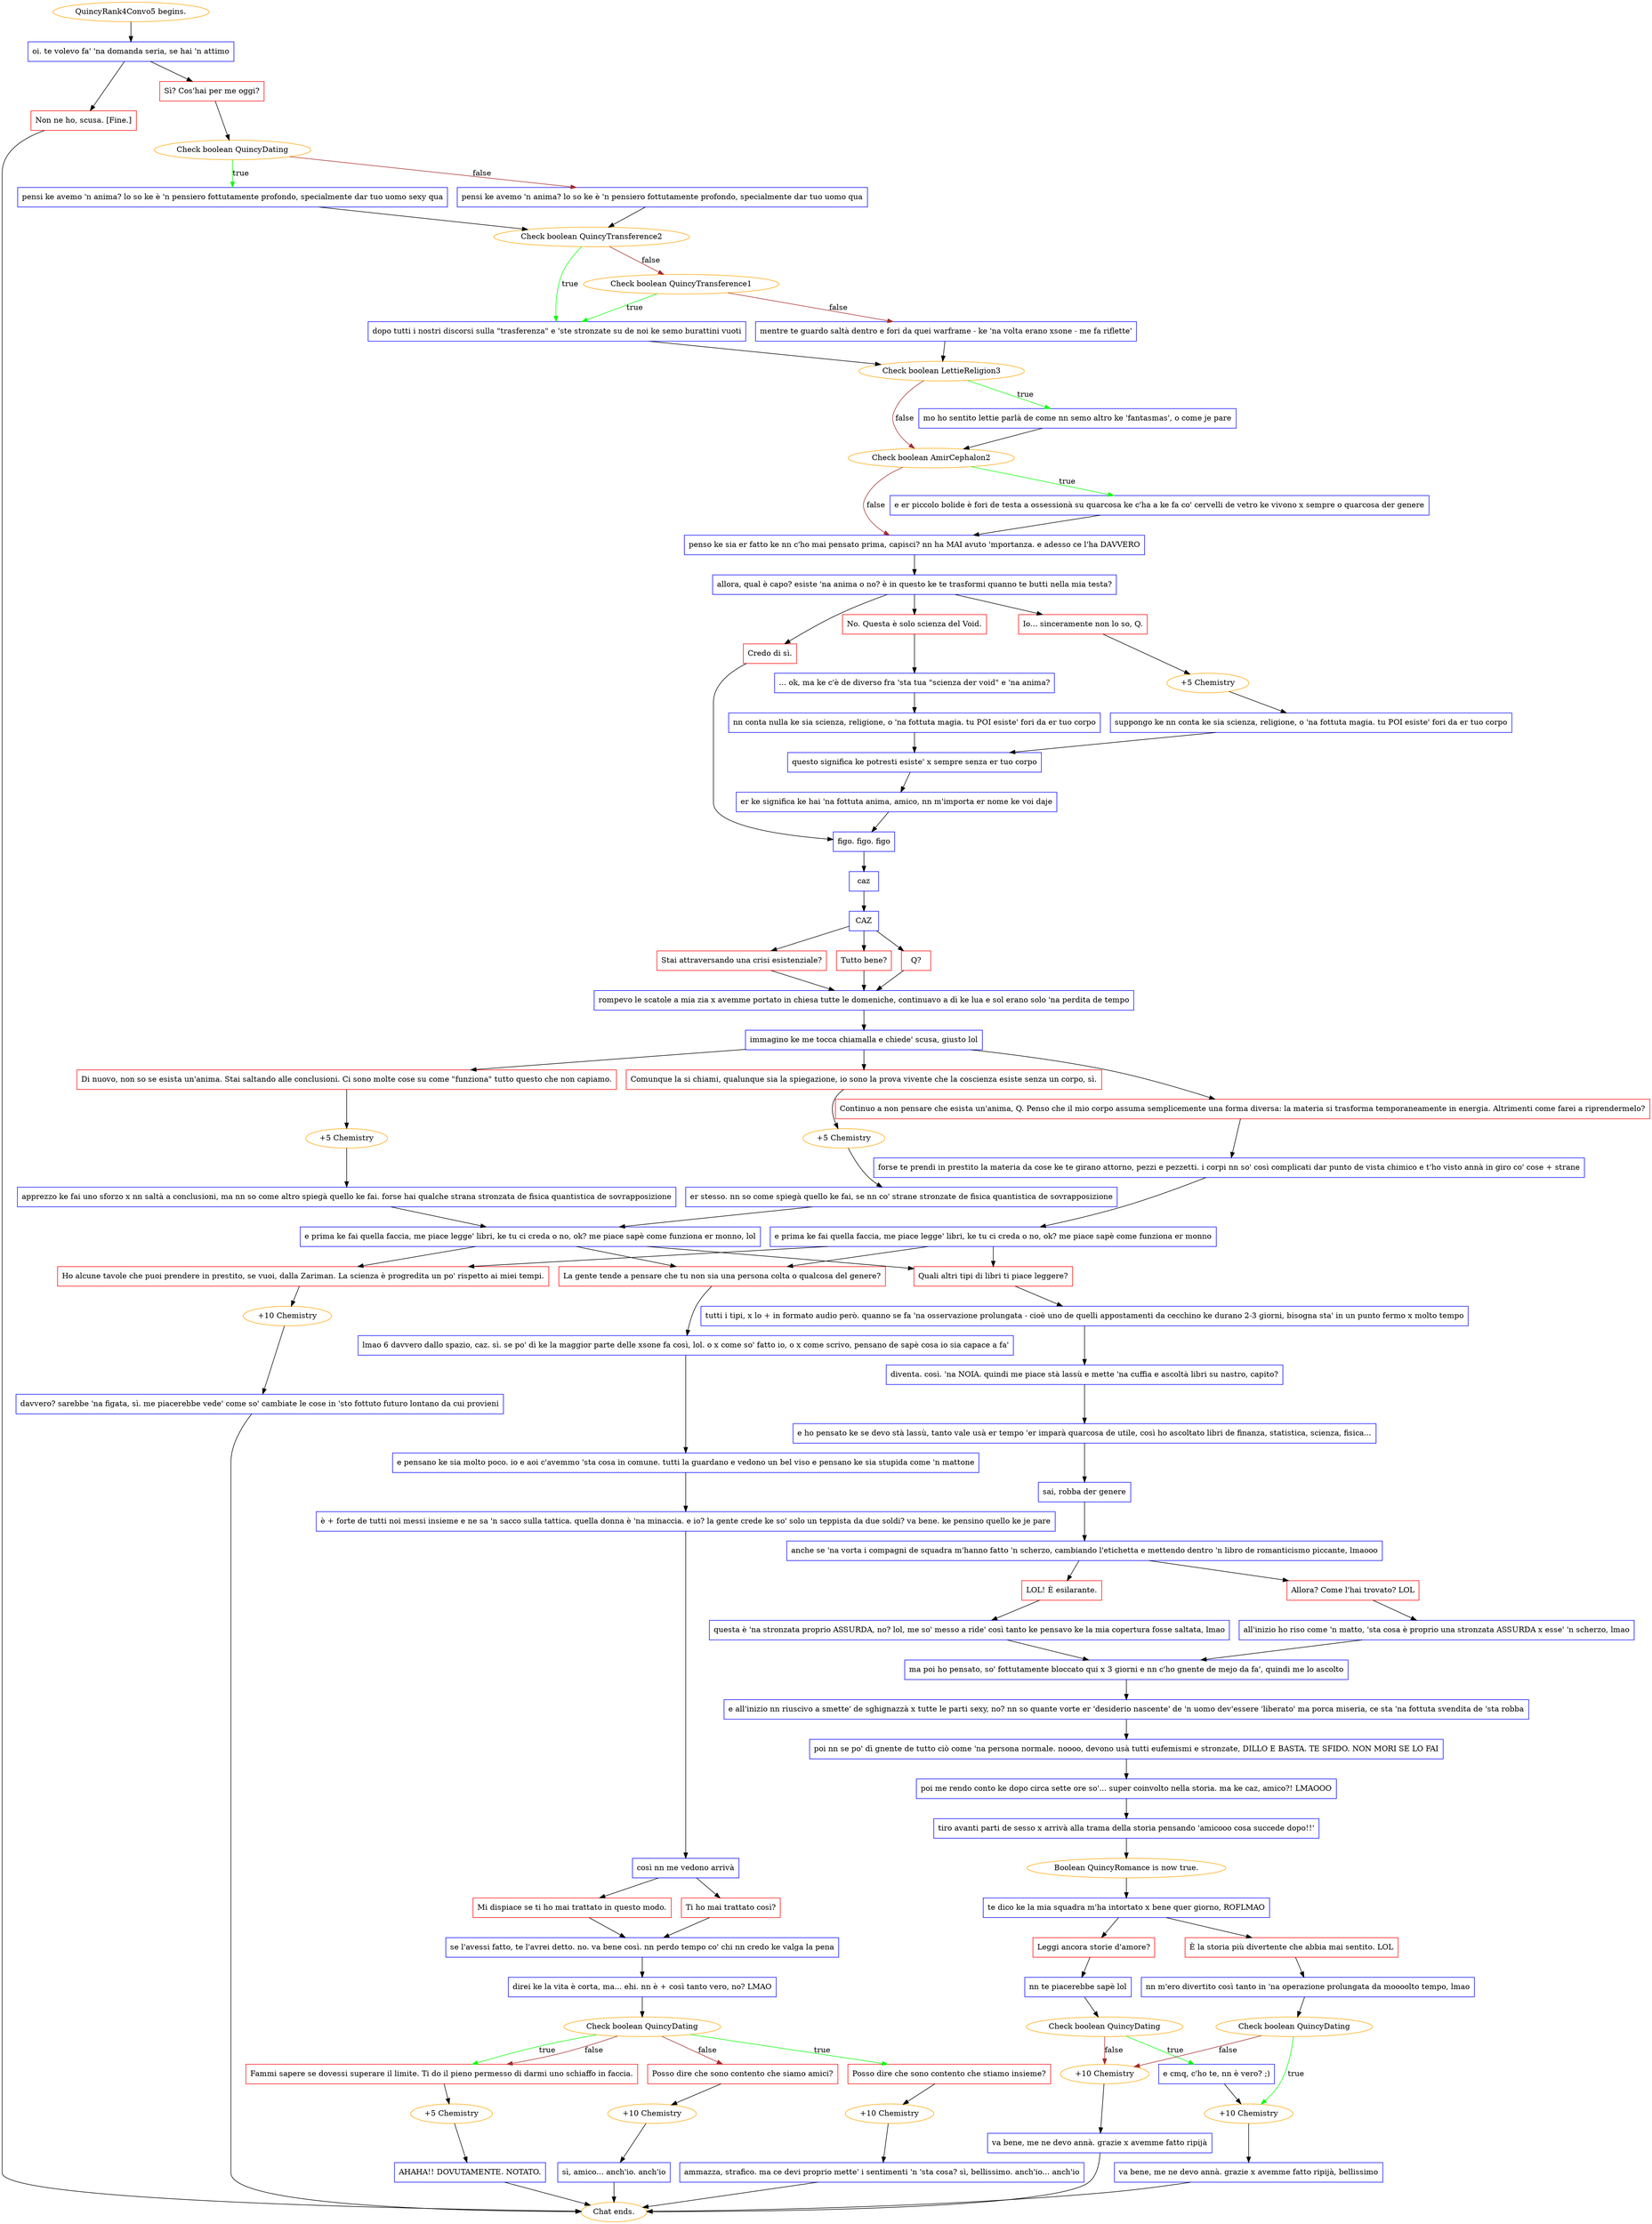 digraph {
	"QuincyRank4Convo5 begins." [color=orange];
		"QuincyRank4Convo5 begins." -> j472642181;
	j472642181 [label="oi. te volevo fa' 'na domanda seria, se hai 'n attimo",shape=box,color=blue];
		j472642181 -> j1900385463;
		j472642181 -> j2876342537;
	j1900385463 [label="Sì? Cos'hai per me oggi?",shape=box,color=red];
		j1900385463 -> j3530100524;
	j2876342537 [label="Non ne ho, scusa. [Fine.]",shape=box,color=red];
		j2876342537 -> "Chat ends.";
	j3530100524 [label="Check boolean QuincyDating",color=orange];
		j3530100524 -> j2360722090 [label=true,color=green];
		j3530100524 -> j242977484 [label=false,color=brown];
	"Chat ends." [color=orange];
	j2360722090 [label="pensi ke avemo 'n anima? lo so ke è 'n pensiero fottutamente profondo, specialmente dar tuo uomo sexy qua",shape=box,color=blue];
		j2360722090 -> j259806786;
	j242977484 [label="pensi ke avemo 'n anima? lo so ke è 'n pensiero fottutamente profondo, specialmente dar tuo uomo qua",shape=box,color=blue];
		j242977484 -> j259806786;
	j259806786 [label="Check boolean QuincyTransference2",color=orange];
		j259806786 -> j1856047065 [label=true,color=green];
		j259806786 -> j1149771852 [label=false,color=brown];
	j1856047065 [label="dopo tutti i nostri discorsi sulla \"trasferenza\" e 'ste stronzate su de noi ke semo burattini vuoti",shape=box,color=blue];
		j1856047065 -> j2783557560;
	j1149771852 [label="Check boolean QuincyTransference1",color=orange];
		j1149771852 -> j1856047065 [label=true,color=green];
		j1149771852 -> j4259194269 [label=false,color=brown];
	j2783557560 [label="Check boolean LettieReligion3",color=orange];
		j2783557560 -> j1064569251 [label=true,color=green];
		j2783557560 -> j1211153634 [label=false,color=brown];
	j4259194269 [label="mentre te guardo saltà dentro e fori da quei warframe - ke 'na volta erano xsone - me fa riflette'",shape=box,color=blue];
		j4259194269 -> j2783557560;
	j1064569251 [label="mo ho sentito lettie parlà de come nn semo altro ke 'fantasmas', o come je pare",shape=box,color=blue];
		j1064569251 -> j1211153634;
	j1211153634 [label="Check boolean AmirCephalon2",color=orange];
		j1211153634 -> j1856090983 [label=true,color=green];
		j1211153634 -> j3500280026 [label=false,color=brown];
	j1856090983 [label="e er piccolo bolide è fori de testa a ossessionà su quarcosa ke c'ha a ke fa co' cervelli de vetro ke vivono x sempre o quarcosa der genere",shape=box,color=blue];
		j1856090983 -> j3500280026;
	j3500280026 [label="penso ke sia er fatto ke nn c'ho mai pensato prima, capisci? nn ha MAI avuto 'mportanza. e adesso ce l'ha DAVVERO",shape=box,color=blue];
		j3500280026 -> j903433827;
	j903433827 [label="allora, qual è capo? esiste 'na anima o no? è in questo ke te trasformi quanno te butti nella mia testa?",shape=box,color=blue];
		j903433827 -> j1034453820;
		j903433827 -> j3730232695;
		j903433827 -> j4207536981;
	j1034453820 [label="Credo di sì.",shape=box,color=red];
		j1034453820 -> j2658822213;
	j3730232695 [label="No. Questa è solo scienza del Void.",shape=box,color=red];
		j3730232695 -> j301655570;
	j4207536981 [label="Io... sinceramente non lo so, Q.",shape=box,color=red];
		j4207536981 -> j2941818466;
	j2658822213 [label="figo. figo. figo",shape=box,color=blue];
		j2658822213 -> j725657039;
	j301655570 [label="... ok, ma ke c'è de diverso fra 'sta tua \"scienza der void\" e 'na anima?",shape=box,color=blue];
		j301655570 -> j3633093407;
	j2941818466 [label="+5 Chemistry",color=orange];
		j2941818466 -> j246275075;
	j725657039 [label="caz",shape=box,color=blue];
		j725657039 -> j1802331634;
	j3633093407 [label="nn conta nulla ke sia scienza, religione, o 'na fottuta magia. tu POI esiste' fori da er tuo corpo",shape=box,color=blue];
		j3633093407 -> j1265505404;
	j246275075 [label="suppongo ke nn conta ke sia scienza, religione, o 'na fottuta magia. tu POI esiste' fori da er tuo corpo",shape=box,color=blue];
		j246275075 -> j1265505404;
	j1802331634 [label="CAZ",shape=box,color=blue];
		j1802331634 -> j2068669457;
		j1802331634 -> j125709401;
		j1802331634 -> j1308296281;
	j1265505404 [label="questo significa ke potresti esiste' x sempre senza er tuo corpo",shape=box,color=blue];
		j1265505404 -> j963092351;
	j2068669457 [label="Stai attraversando una crisi esistenziale?",shape=box,color=red];
		j2068669457 -> j3775974753;
	j125709401 [label="Tutto bene?",shape=box,color=red];
		j125709401 -> j3775974753;
	j1308296281 [label="Q?",shape=box,color=red];
		j1308296281 -> j3775974753;
	j963092351 [label="er ke significa ke hai 'na fottuta anima, amico, nn m'importa er nome ke voi daje",shape=box,color=blue];
		j963092351 -> j2658822213;
	j3775974753 [label="rompevo le scatole a mia zia x avemme portato in chiesa tutte le domeniche, continuavo a dì ke lua e sol erano solo 'na perdita de tempo",shape=box,color=blue];
		j3775974753 -> j2406136310;
	j2406136310 [label="immagino ke me tocca chiamalla e chiede' scusa, giusto lol",shape=box,color=blue];
		j2406136310 -> j3860776035;
		j2406136310 -> j1640266402;
		j2406136310 -> j1912969639;
	j3860776035 [label="Comunque la si chiami, qualunque sia la spiegazione, io sono la prova vivente che la coscienza esiste senza un corpo, sì.",shape=box,color=red];
		j3860776035 -> j3392866075;
	j1640266402 [label="Di nuovo, non so se esista un'anima. Stai saltando alle conclusioni. Ci sono molte cose su come \"funziona\" tutto questo che non capiamo.",shape=box,color=red];
		j1640266402 -> j1539859211;
	j1912969639 [label="Continuo a non pensare che esista un'anima, Q. Penso che il mio corpo assuma semplicemente una forma diversa: la materia si trasforma temporaneamente in energia. Altrimenti come farei a riprendermelo?",shape=box,color=red];
		j1912969639 -> j2787346586;
	j3392866075 [label="+5 Chemistry",color=orange];
		j3392866075 -> j1946072526;
	j1539859211 [label="+5 Chemistry",color=orange];
		j1539859211 -> j828344639;
	j2787346586 [label="forse te prendi in prestito la materia da cose ke te girano attorno, pezzi e pezzetti. i corpi nn so' così complicati dar punto de vista chimico e t'ho visto annà in giro co' cose + strane",shape=box,color=blue];
		j2787346586 -> j2533068241;
	j1946072526 [label="er stesso. nn so come spiegà quello ke fai, se nn co' strane stronzate de fisica quantistica de sovrapposizione",shape=box,color=blue];
		j1946072526 -> j3996204226;
	j828344639 [label="apprezzo ke fai uno sforzo x nn saltà a conclusioni, ma nn so come altro spiegà quello ke fai. forse hai qualche strana stronzata de fisica quantistica de sovrapposizione",shape=box,color=blue];
		j828344639 -> j3996204226;
	j2533068241 [label="e prima ke fai quella faccia, me piace legge' libri, ke tu ci creda o no, ok? me piace sapè come funziona er monno",shape=box,color=blue];
		j2533068241 -> j3753096012;
		j2533068241 -> j680513704;
		j2533068241 -> j2444780691;
	j3996204226 [label="e prima ke fai quella faccia, me piace legge' libri, ke tu ci creda o no, ok? me piace sapè come funziona er monno, lol",shape=box,color=blue];
		j3996204226 -> j3753096012;
		j3996204226 -> j680513704;
		j3996204226 -> j2444780691;
	j3753096012 [label="Ho alcune tavole che puoi prendere in prestito, se vuoi, dalla Zariman. La scienza è progredita un po' rispetto ai miei tempi.",shape=box,color=red];
		j3753096012 -> j2609888064;
	j680513704 [label="Quali altri tipi di libri ti piace leggere?",shape=box,color=red];
		j680513704 -> j2811182213;
	j2444780691 [label="La gente tende a pensare che tu non sia una persona colta o qualcosa del genere?",shape=box,color=red];
		j2444780691 -> j38402585;
	j2609888064 [label="+10 Chemistry",color=orange];
		j2609888064 -> j3524012697;
	j2811182213 [label="tutti i tipi, x lo + in formato audio però. quanno se fa 'na osservazione prolungata - cioè uno de quelli appostamenti da cecchino ke durano 2-3 giorni, bisogna sta' in un punto fermo x molto tempo",shape=box,color=blue];
		j2811182213 -> j3572825072;
	j38402585 [label="lmao 6 davvero dallo spazio, caz. sì. se po' dì ke la maggior parte delle xsone fa così, lol. o x come so' fatto io, o x come scrivo, pensano de sapè cosa io sia capace a fa'",shape=box,color=blue];
		j38402585 -> j481643948;
	j3524012697 [label="davvero? sarebbe 'na figata, sì. me piacerebbe vede' come so' cambiate le cose in 'sto fottuto futuro lontano da cui provieni",shape=box,color=blue];
		j3524012697 -> "Chat ends.";
	j3572825072 [label="diventa. così. 'na NOIA. quindi me piace stà lassù e mette 'na cuffia e ascoltà libri su nastro, capito?",shape=box,color=blue];
		j3572825072 -> j3764169022;
	j481643948 [label="e pensano ke sia molto poco. io e aoi c'avemmo 'sta cosa in comune. tutti la guardano e vedono un bel viso e pensano ke sia stupida come 'n mattone",shape=box,color=blue];
		j481643948 -> j3919316981;
	j3764169022 [label="e ho pensato ke se devo stà lassù, tanto vale usà er tempo 'er imparà quarcosa de utile, così ho ascoltato libri de finanza, statistica, scienza, fisica...",shape=box,color=blue];
		j3764169022 -> j2976435220;
	j3919316981 [label="è + forte de tutti noi messi insieme e ne sa 'n sacco sulla tattica. quella donna è 'na minaccia. e io? la gente crede ke so' solo un teppista da due soldi? va bene. ke pensino quello ke je pare",shape=box,color=blue];
		j3919316981 -> j2202485745;
	j2976435220 [label="sai, robba der genere",shape=box,color=blue];
		j2976435220 -> j3722603293;
	j2202485745 [label="così nn me vedono arrivà",shape=box,color=blue];
		j2202485745 -> j2710485848;
		j2202485745 -> j1504891280;
	j3722603293 [label="anche se 'na vorta i compagni de squadra m'hanno fatto 'n scherzo, cambiando l'etichetta e mettendo dentro 'n libro de romanticismo piccante, lmaooo",shape=box,color=blue];
		j3722603293 -> j3789058847;
		j3722603293 -> j3932345762;
	j2710485848 [label="Ti ho mai trattato così?",shape=box,color=red];
		j2710485848 -> j5296324;
	j1504891280 [label="Mi dispiace se ti ho mai trattato in questo modo.",shape=box,color=red];
		j1504891280 -> j5296324;
	j3789058847 [label="LOL! È esilarante.",shape=box,color=red];
		j3789058847 -> j2421249689;
	j3932345762 [label="Allora? Come l'hai trovato? LOL",shape=box,color=red];
		j3932345762 -> j4085109320;
	j5296324 [label="se l'avessi fatto, te l'avrei detto. no. va bene così. nn perdo tempo co' chi nn credo ke valga la pena",shape=box,color=blue];
		j5296324 -> j465815758;
	j2421249689 [label="questa è 'na stronzata proprio ASSURDA, no? lol, me so' messo a ride' così tanto ke pensavo ke la mia copertura fosse saltata, lmao",shape=box,color=blue];
		j2421249689 -> j3184464306;
	j4085109320 [label="all'inizio ho riso come 'n matto, 'sta cosa è proprio una stronzata ASSURDA x esse' 'n scherzo, lmao",shape=box,color=blue];
		j4085109320 -> j3184464306;
	j465815758 [label="direi ke la vita è corta, ma... ehi. nn è + così tanto vero, no? LMAO",shape=box,color=blue];
		j465815758 -> j2261954600;
	j3184464306 [label="ma poi ho pensato, so' fottutamente bloccato qui x 3 giorni e nn c'ho gnente de mejo da fa', quindi me lo ascolto",shape=box,color=blue];
		j3184464306 -> j4173486601;
	j2261954600 [label="Check boolean QuincyDating",color=orange];
		j2261954600 -> j1411208607 [label=true,color=green];
		j2261954600 -> j352713656 [label=true,color=green];
		j2261954600 -> j3531050930 [label=false,color=brown];
		j2261954600 -> j352713656 [label=false,color=brown];
	j4173486601 [label="e all'inizio nn riuscivo a smette' de sghignazzà x tutte le parti sexy, no? nn so quante vorte er 'desiderio nascente' de 'n uomo dev'essere 'liberato' ma porca miseria, ce sta 'na fottuta svendita de 'sta robba",shape=box,color=blue];
		j4173486601 -> j1715367675;
	j1411208607 [label="Posso dire che sono contento che stiamo insieme?",shape=box,color=red];
		j1411208607 -> j3827784094;
	j352713656 [label="Fammi sapere se dovessi superare il limite. Ti do il pieno permesso di darmi uno schiaffo in faccia.",shape=box,color=red];
		j352713656 -> j2125290893;
	j3531050930 [label="Posso dire che sono contento che siamo amici?",shape=box,color=red];
		j3531050930 -> j1309575280;
	j1715367675 [label="poi nn se po' dì gnente de tutto ciò come 'na persona normale. noooo, devono usà tutti eufemismi e stronzate, DILLO E BASTA. TE SFIDO. NON MORI SE LO FAI",shape=box,color=blue];
		j1715367675 -> j2599891058;
	j3827784094 [label="+10 Chemistry",color=orange];
		j3827784094 -> j3208564126;
	j2125290893 [label="+5 Chemistry",color=orange];
		j2125290893 -> j766998182;
	j1309575280 [label="+10 Chemistry",color=orange];
		j1309575280 -> j3217578296;
	j2599891058 [label="poi me rendo conto ke dopo circa sette ore so'... super coinvolto nella storia. ma ke caz, amico?! LMAOOO",shape=box,color=blue];
		j2599891058 -> j1524010629;
	j3208564126 [label="ammazza, strafico. ma ce devi proprio mette' i sentimenti 'n 'sta cosa? sì, bellissimo. anch'io... anch'io",shape=box,color=blue];
		j3208564126 -> "Chat ends.";
	j766998182 [label="AHAHA!! DOVUTAMENTE. NOTATO.",shape=box,color=blue];
		j766998182 -> "Chat ends.";
	j3217578296 [label="sì, amico... anch'io. anch'io",shape=box,color=blue];
		j3217578296 -> "Chat ends.";
	j1524010629 [label="tiro avanti parti de sesso x arrivà alla trama della storia pensando 'amicooo cosa succede dopo!!'",shape=box,color=blue];
		j1524010629 -> j2862179696;
	j2862179696 [label="Boolean QuincyRomance is now true.",color=orange];
		j2862179696 -> j3396703801;
	j3396703801 [label="te dico ke la mia squadra m'ha intortato x bene quer giorno, ROFLMAO",shape=box,color=blue];
		j3396703801 -> j2804777196;
		j3396703801 -> j1017707466;
	j2804777196 [label="Leggi ancora storie d'amore?",shape=box,color=red];
		j2804777196 -> j92302827;
	j1017707466 [label="È la storia più divertente che abbia mai sentito. LOL",shape=box,color=red];
		j1017707466 -> j2882878132;
	j92302827 [label="nn te piacerebbe sapè lol",shape=box,color=blue];
		j92302827 -> j349086041;
	j2882878132 [label="nn m'ero divertito così tanto in 'na operazione prolungata da moooolto tempo, lmao",shape=box,color=blue];
		j2882878132 -> j1928793629;
	j349086041 [label="Check boolean QuincyDating",color=orange];
		j349086041 -> j3023879348 [label=true,color=green];
		j349086041 -> j727317368 [label=false,color=brown];
	j1928793629 [label="Check boolean QuincyDating",color=orange];
		j1928793629 -> j1476863287 [label=true,color=green];
		j1928793629 -> j727317368 [label=false,color=brown];
	j3023879348 [label="e cmq, c'ho te, nn è vero? ;)",shape=box,color=blue];
		j3023879348 -> j1476863287;
	j727317368 [label="+10 Chemistry",color=orange];
		j727317368 -> j1172155385;
	j1476863287 [label="+10 Chemistry",color=orange];
		j1476863287 -> j680587558;
	j1172155385 [label="va bene, me ne devo annà. grazie x avemme fatto ripijà",shape=box,color=blue];
		j1172155385 -> "Chat ends.";
	j680587558 [label="va bene, me ne devo annà. grazie x avemme fatto ripijà, bellissimo",shape=box,color=blue];
		j680587558 -> "Chat ends.";
}